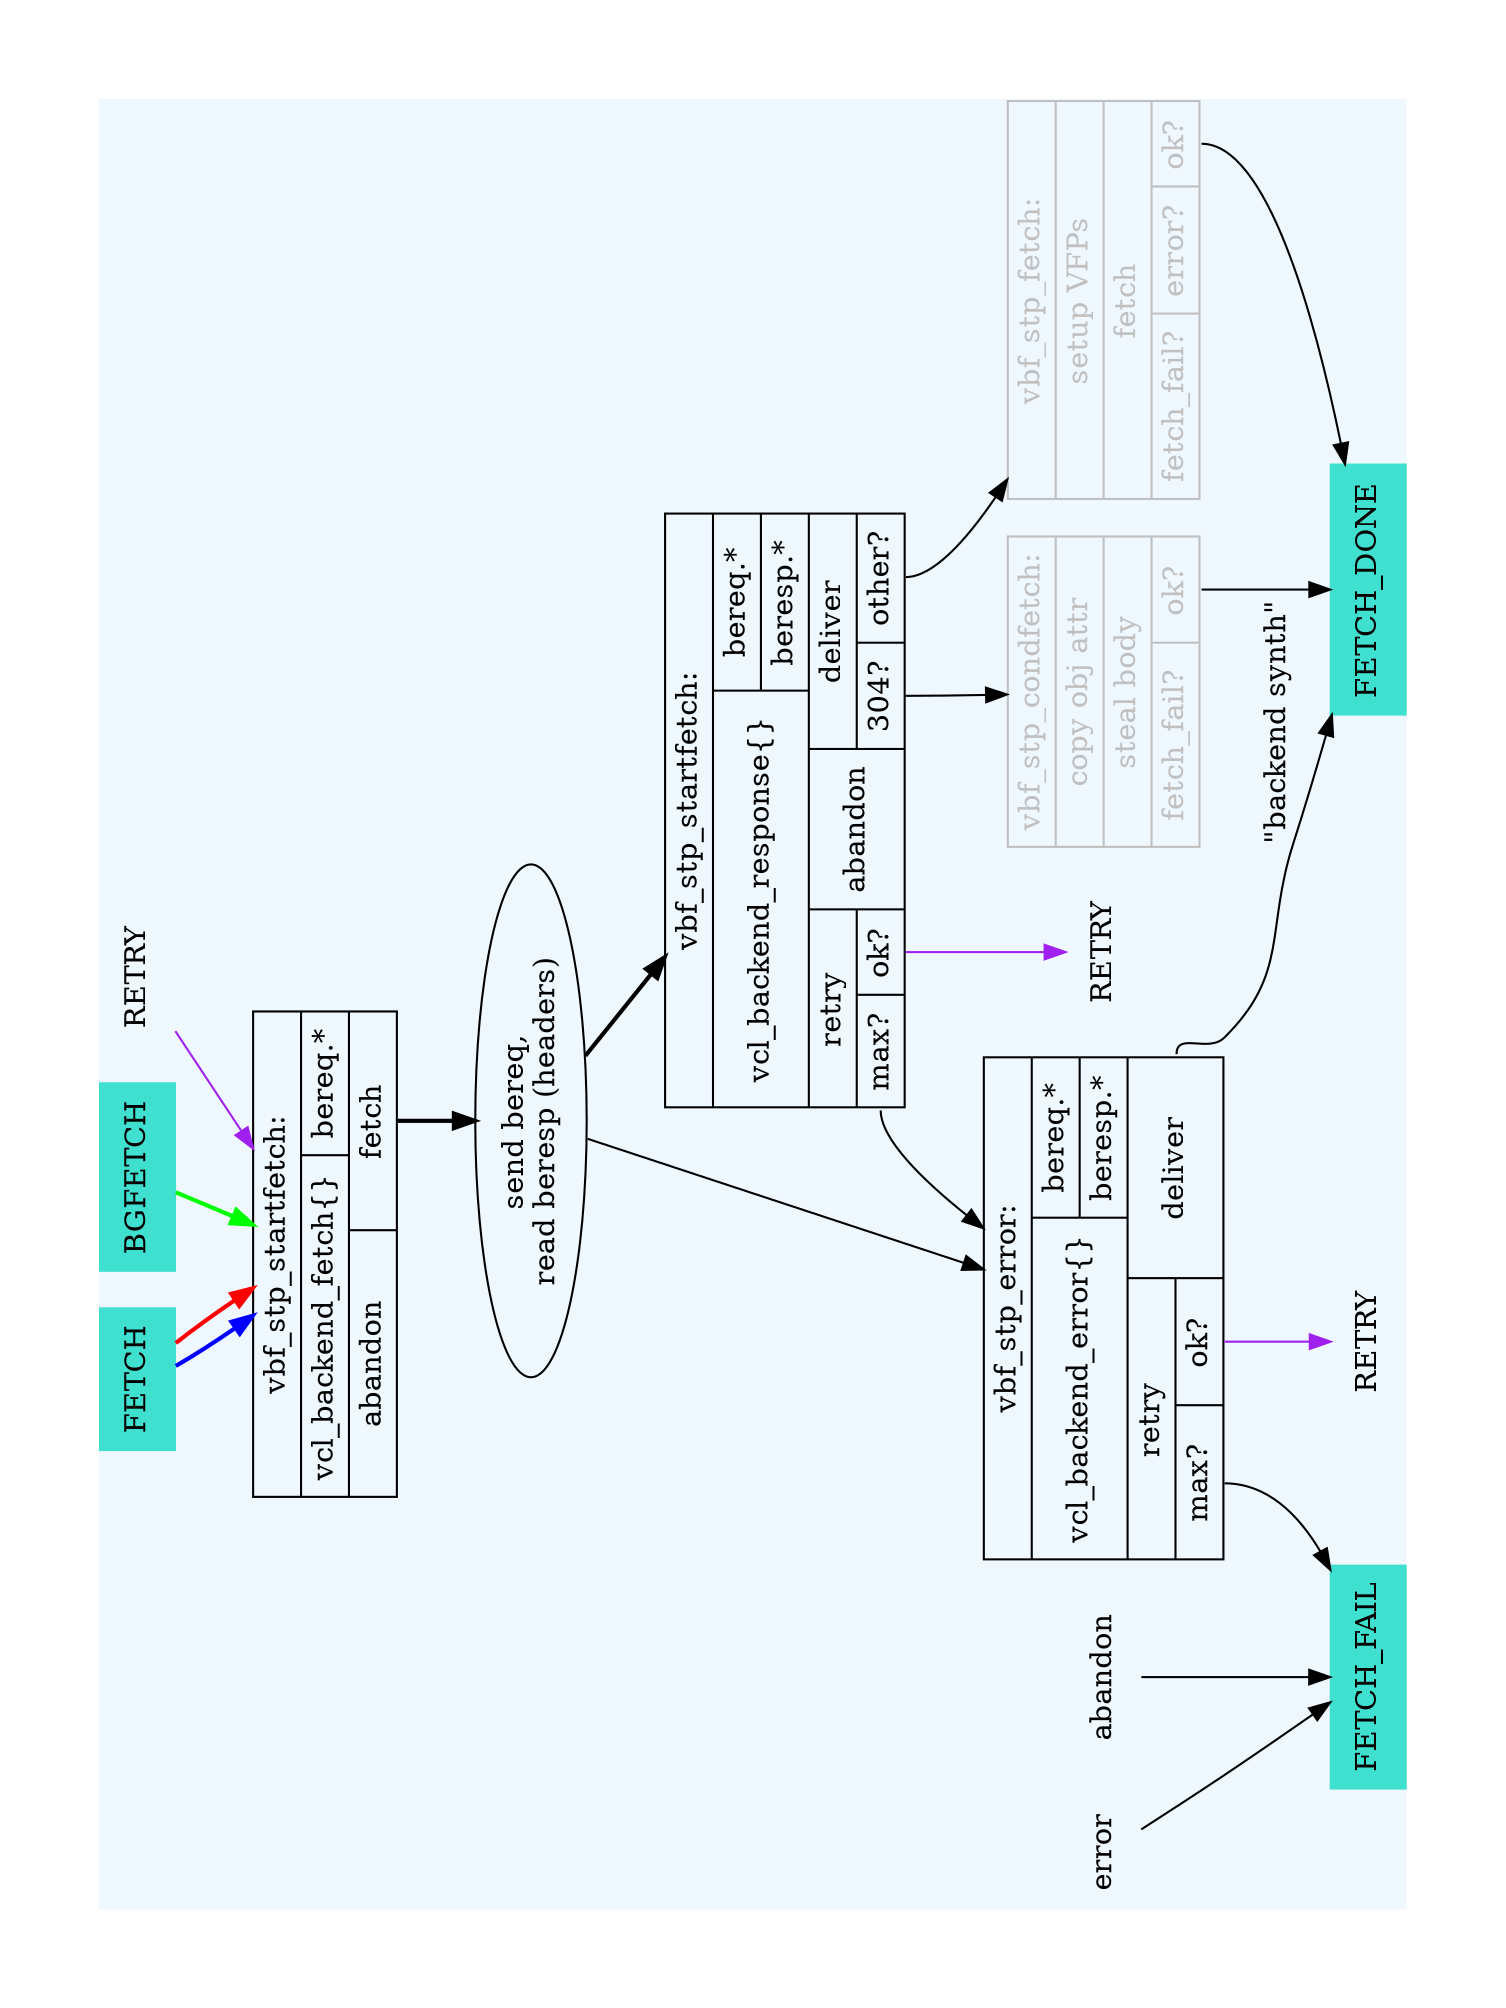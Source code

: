 digraph cache_fetch {
	margin="0.5"
	center="1"
	rotate=90

	/*** cache_fetch.c ***/
	subgraph cluster_backend {
		style=filled
		color=aliceblue
		RETRY [shape=plaintext]
		v_b_f_BGFETCH [label="BGFETCH",
			       shape=box,
			       style=filled,
			       color=turquoise]
		v_b_f_FETCH [label="FETCH",
			       shape=box,
			       style=filled,
			       color=turquoise]
		v_b_f_BGFETCH -> v_b_f [style=bold,color=green]
		v_b_f_FETCH -> v_b_f [style=bold,color=blue]
		v_b_f_FETCH -> v_b_f [style=bold,color=red]
		RETRY -> v_b_f [color=purple]
		/* vbf_stp_startfetch() */
		v_b_f [
			    shape=record
			    label="
			    {vbf_stp_startfetch:|
				    {vcl_backend_fetch\{\}|bereq.*}|
				    {abandon|
					    <fetch>fetch}}"
		]
		v_b_f:fetch:s -> v_b_hdrs [style=bold]
		v_b_hdrs [ label="send bereq,\nread beresp (headers)"]
		v_b_hdrs -> v_b_r [style=bold]
		v_b_hdrs -> v_b_e
		v_b_r [
			    shape=record
			    label="
			    {vbf_stp_startfetch:|
				    {vcl_backend_response\{\}|{
					    bereq.*|beresp.*}}|
				    {{retry|{<max>max?|<retry>ok?}}|
				    abandon|
				    {deliver|{<fetch_304>304?|
					    <non_304>other?}}}}"
		]
		v_b_r:retry -> v_b_r_retry [color=purple]
		v_b_r:max -> v_b_e
		v_b_r:fetch_304:s -> vbf_stp_condfetch
		v_b_r:non_304:s -> vbf_stp_fetch

		v_b_r_retry [label="RETRY",shape=plaintext]

		vbf_stp_fetch [
			       shape=record
			       fontcolor=grey
			       color=grey
			       label="
			       {vbf_stp_fetch:|
				       setup VFPs|
				       <fetch>fetch|
				       {fetch_fail?|error?|<ok>ok?}}"
				       ]
		vbf_stp_fetch:ok:s -> FETCH_DONE

		vbf_stp_condfetch [
			       shape=record
			       fontcolor=grey
			       color=grey
			       label="
			       {vbf_stp_condfetch:|
				       copy obj attr|
				       steal body|
				       {fetch_fail?|<ok>ok?}}"

		]
		vbf_stp_condfetch:ok:s -> FETCH_DONE

		error [shape=plaintext]
		error -> FETCH_FAIL

		/* vbf_stp_error */
		v_b_e [
			    shape=record
			    label="
			    {vbf_stp_error:|
				    {vcl_backend_error\{\}|{
					    bereq.*|beresp.*}}|
				    {{retry|{<max>max?|<retry>ok?}}|
				    <deliver>deliver}}}"
				    ]
		// v_b_e:deliver aka "backend synth" - goes into cache
		v_b_e:deliver -> FETCH_DONE [label="\"backend synth\""]
		v_b_e:retry -> v_b_e_retry [color=purple]
		v_b_e_retry [label="RETRY",shape=plaintext]
		v_b_e:max:s -> FETCH_FAIL

		v_b_e_retry [label="RETRY",shape=plaintext]

		FETCH_DONE [label="FETCH_DONE",
			    shape=box,style=filled,color=turquoise]

		abandon [shape=plaintext]
		abandon -> FETCH_FAIL
		// F_STP_FAIL
		FETCH_FAIL [label="FETCH_FAIL",
			    shape=box,style=filled,color=turquoise]
	}
}